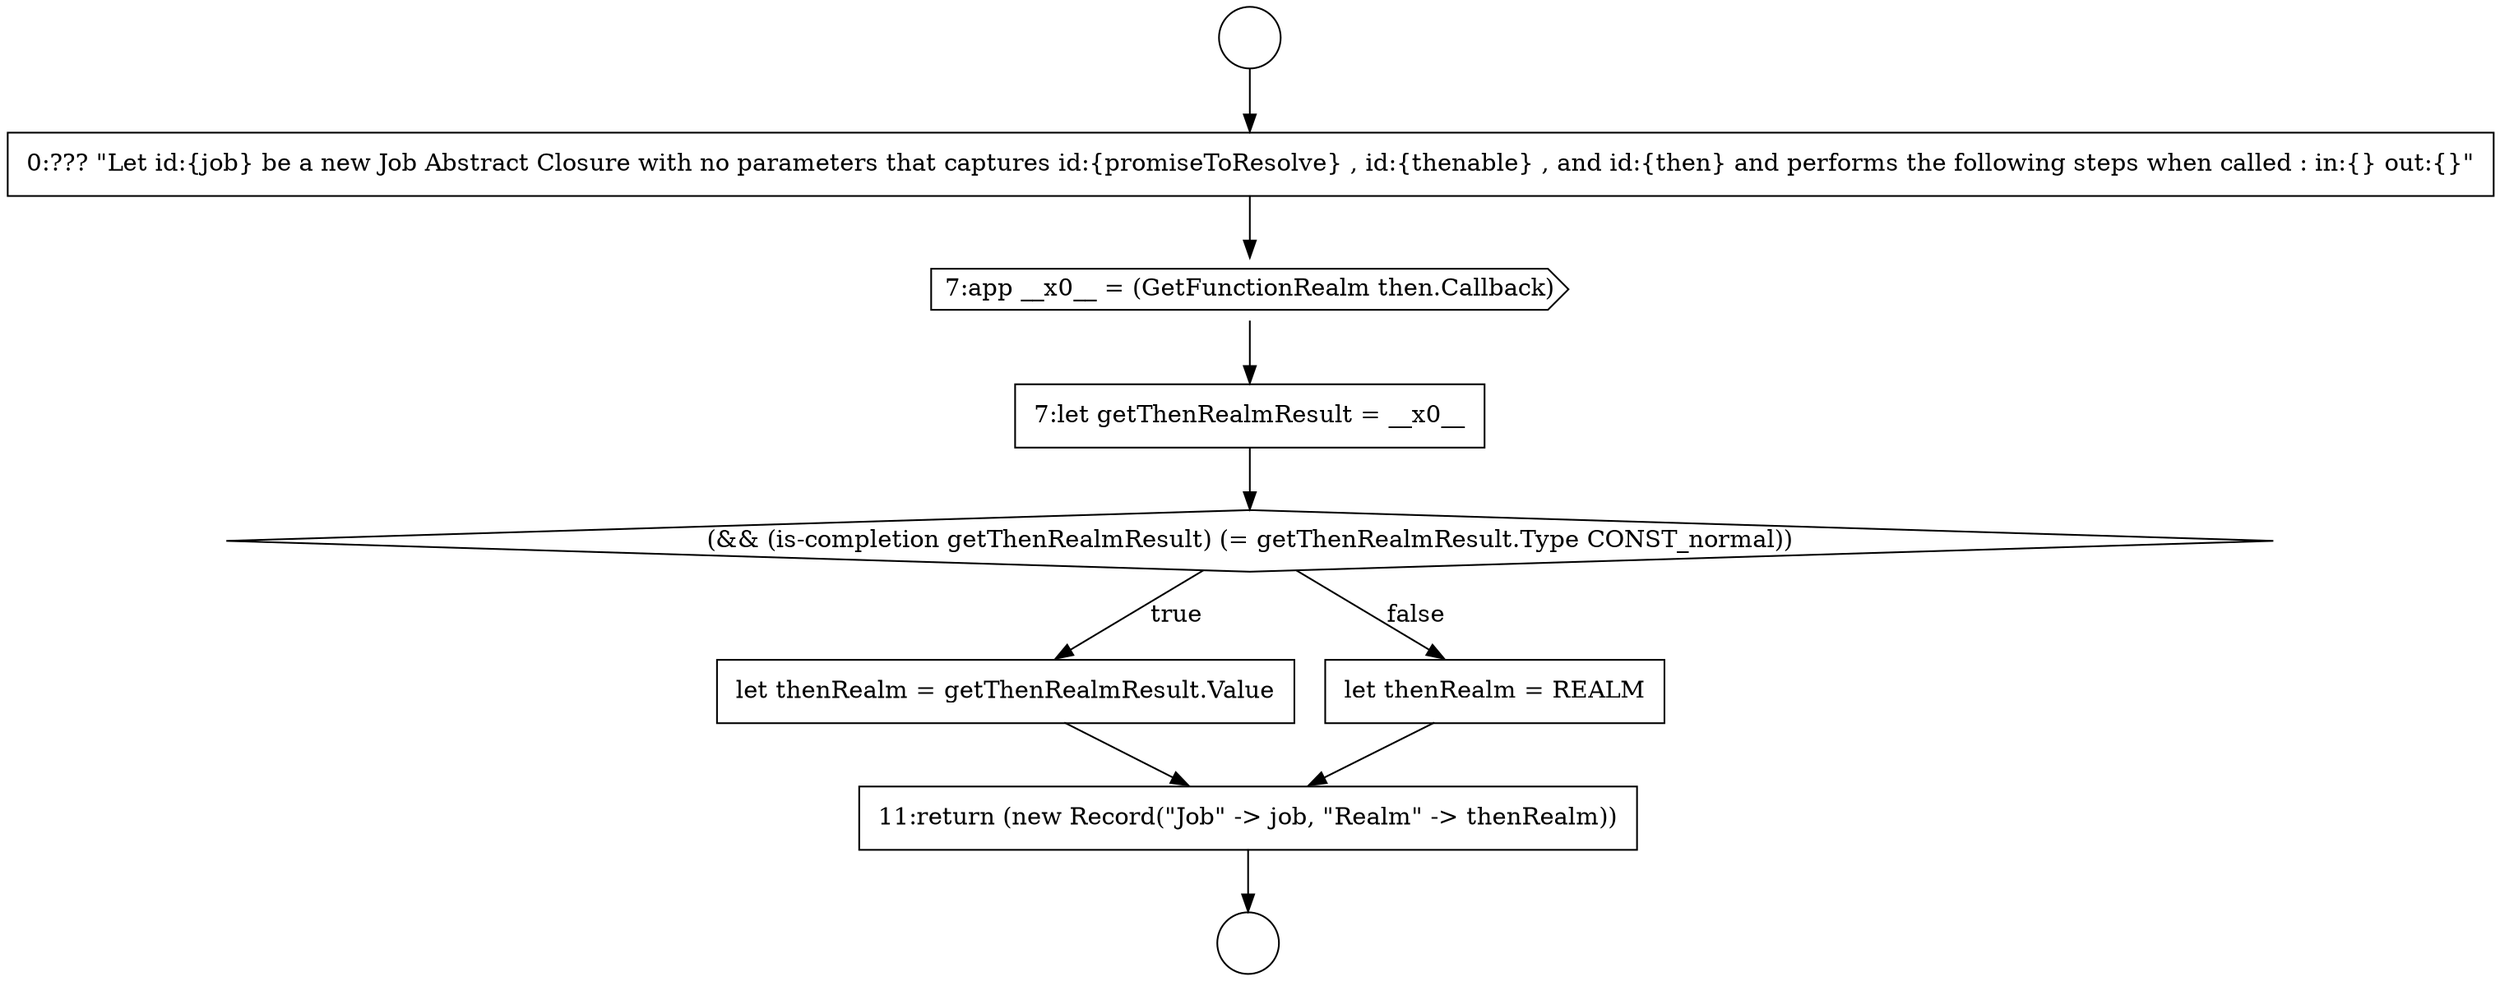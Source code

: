 digraph {
  node18684 [shape=diamond, label=<<font color="black">(&amp;&amp; (is-completion getThenRealmResult) (= getThenRealmResult.Type CONST_normal))</font>> color="black" fillcolor="white" style=filled]
  node18681 [shape=none, margin=0, label=<<font color="black">
    <table border="0" cellborder="1" cellspacing="0" cellpadding="10">
      <tr><td align="left">0:??? &quot;Let id:{job} be a new Job Abstract Closure with no parameters that captures id:{promiseToResolve} , id:{thenable} , and id:{then} and performs the following steps when called : in:{} out:{}&quot;</td></tr>
    </table>
  </font>> color="black" fillcolor="white" style=filled]
  node18685 [shape=none, margin=0, label=<<font color="black">
    <table border="0" cellborder="1" cellspacing="0" cellpadding="10">
      <tr><td align="left">let thenRealm = getThenRealmResult.Value</td></tr>
    </table>
  </font>> color="black" fillcolor="white" style=filled]
  node18682 [shape=cds, label=<<font color="black">7:app __x0__ = (GetFunctionRealm then.Callback)</font>> color="black" fillcolor="white" style=filled]
  node18680 [shape=circle label=" " color="black" fillcolor="white" style=filled]
  node18686 [shape=none, margin=0, label=<<font color="black">
    <table border="0" cellborder="1" cellspacing="0" cellpadding="10">
      <tr><td align="left">let thenRealm = REALM</td></tr>
    </table>
  </font>> color="black" fillcolor="white" style=filled]
  node18679 [shape=circle label=" " color="black" fillcolor="white" style=filled]
  node18683 [shape=none, margin=0, label=<<font color="black">
    <table border="0" cellborder="1" cellspacing="0" cellpadding="10">
      <tr><td align="left">7:let getThenRealmResult = __x0__</td></tr>
    </table>
  </font>> color="black" fillcolor="white" style=filled]
  node18687 [shape=none, margin=0, label=<<font color="black">
    <table border="0" cellborder="1" cellspacing="0" cellpadding="10">
      <tr><td align="left">11:return (new Record(&quot;Job&quot; -&gt; job, &quot;Realm&quot; -&gt; thenRealm))</td></tr>
    </table>
  </font>> color="black" fillcolor="white" style=filled]
  node18679 -> node18681 [ color="black"]
  node18685 -> node18687 [ color="black"]
  node18686 -> node18687 [ color="black"]
  node18684 -> node18685 [label=<<font color="black">true</font>> color="black"]
  node18684 -> node18686 [label=<<font color="black">false</font>> color="black"]
  node18681 -> node18682 [ color="black"]
  node18683 -> node18684 [ color="black"]
  node18687 -> node18680 [ color="black"]
  node18682 -> node18683 [ color="black"]
}
